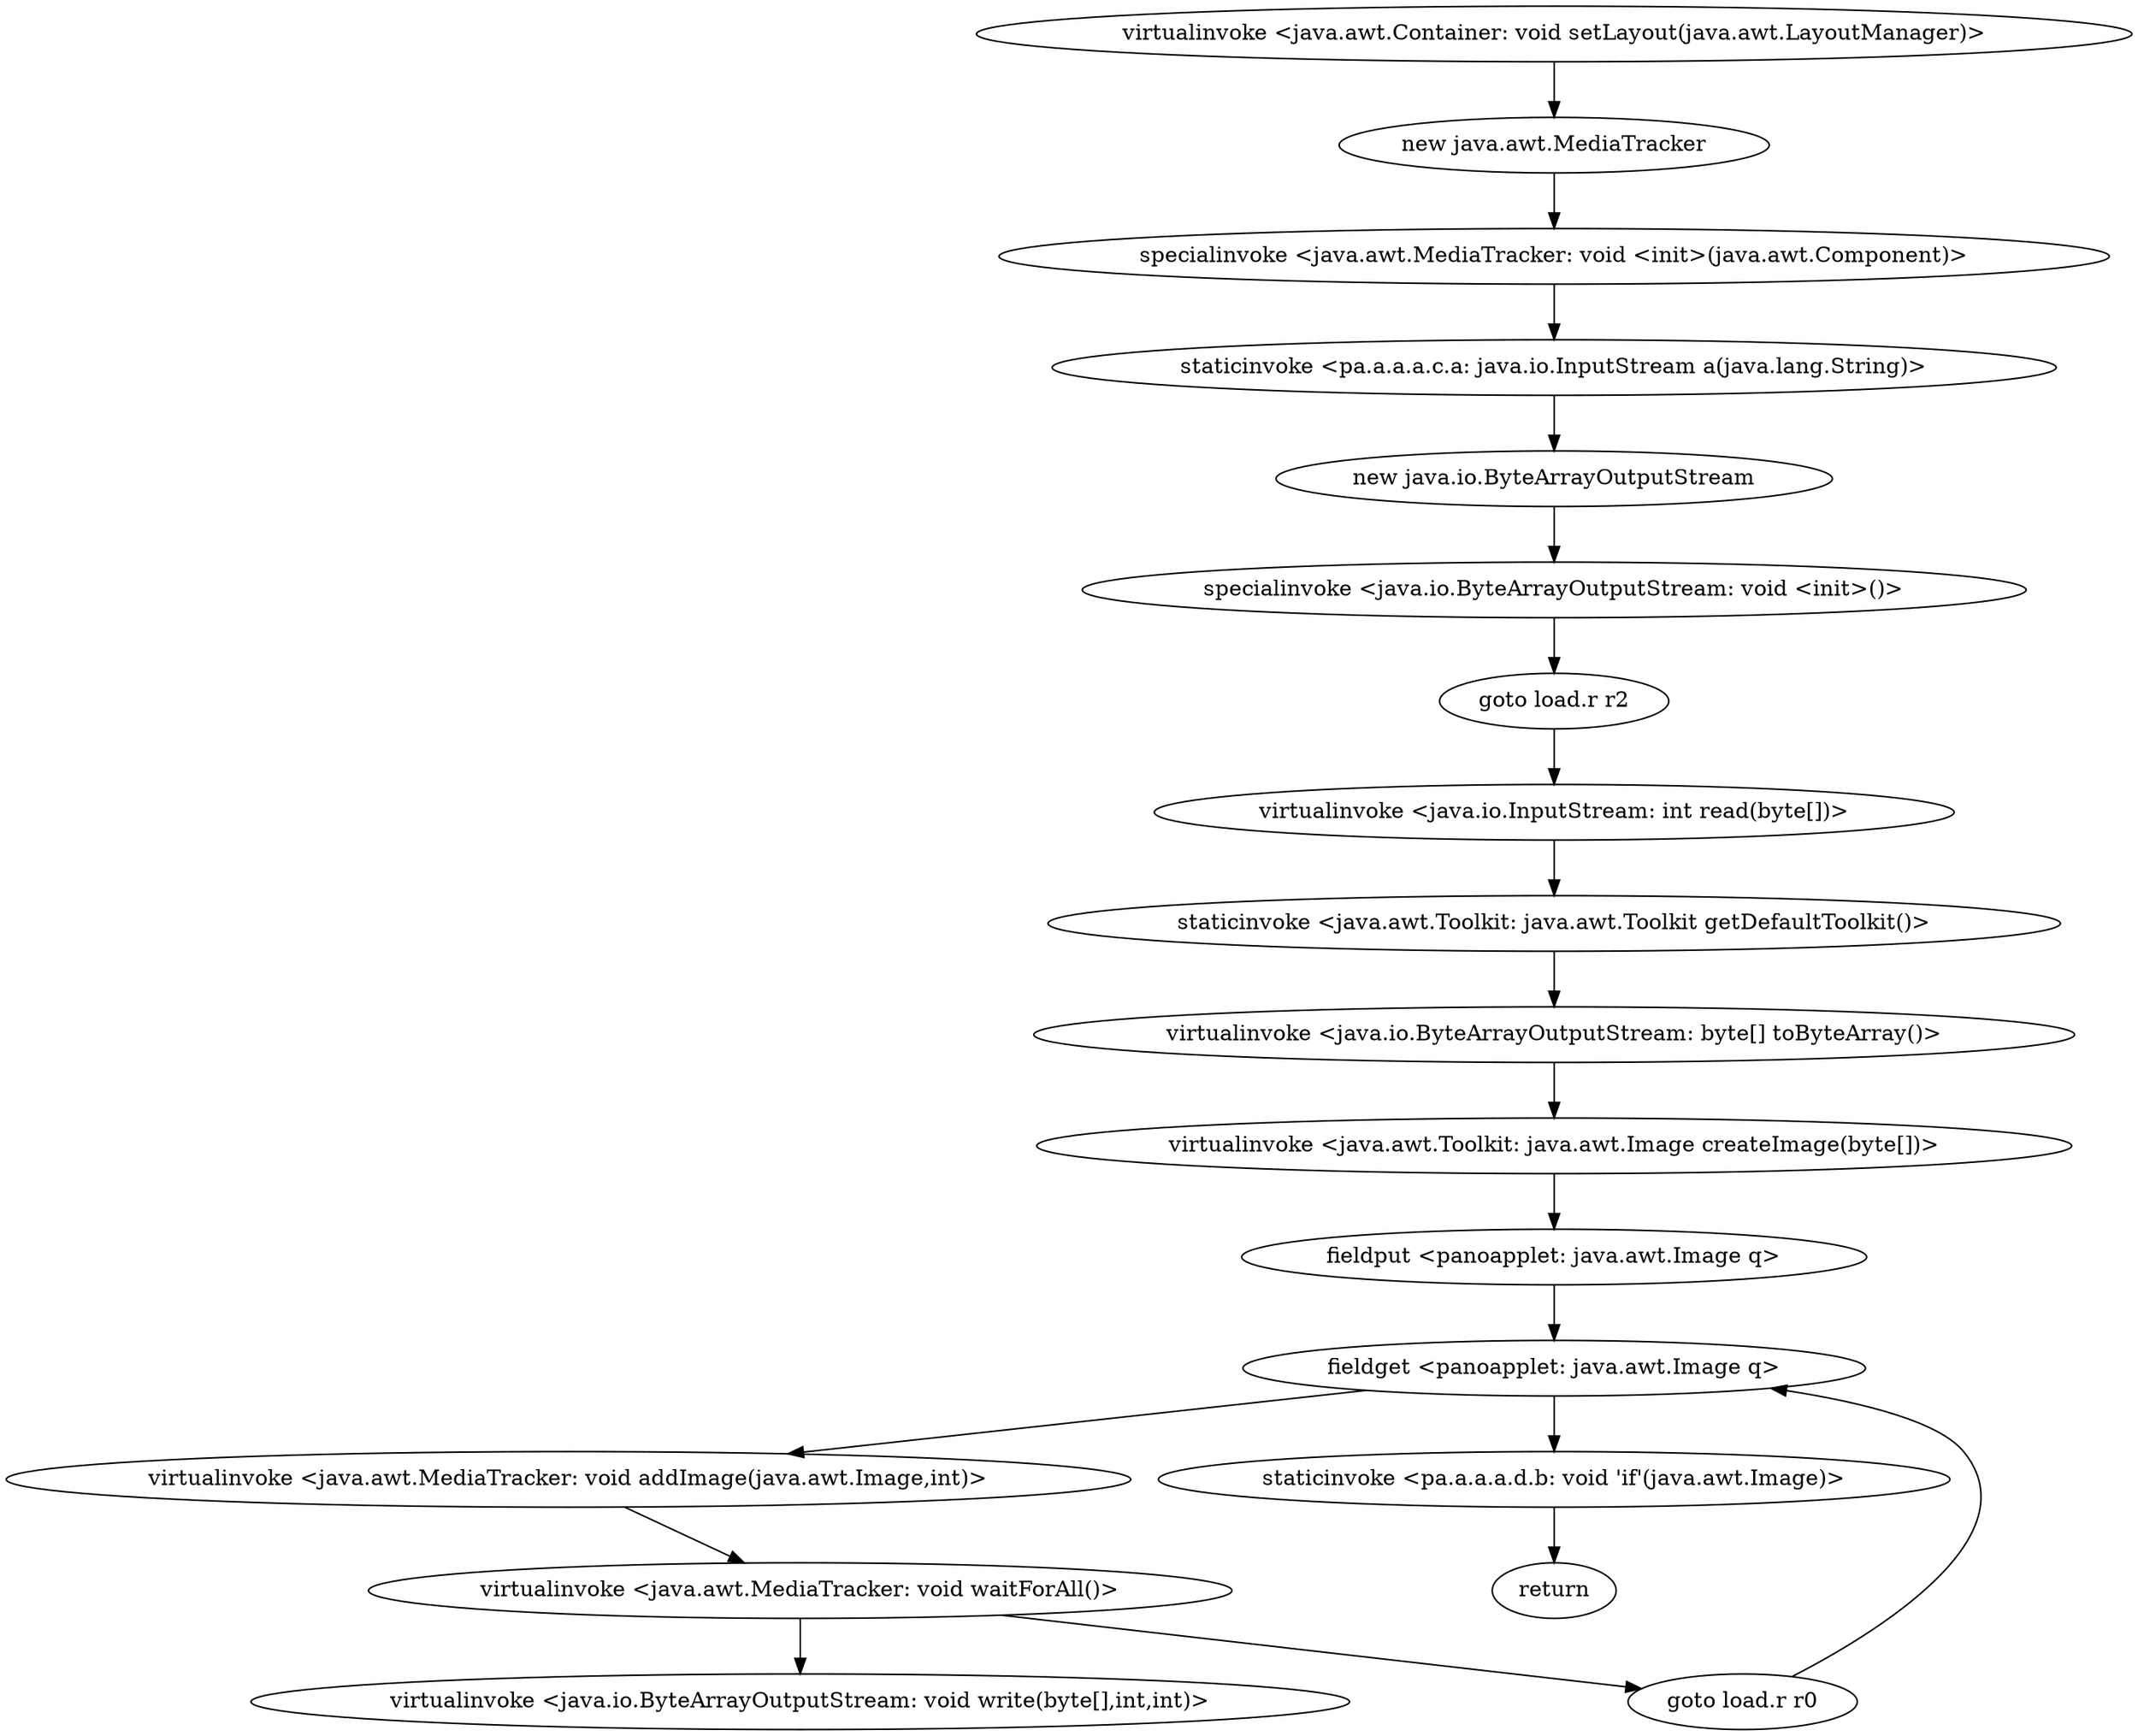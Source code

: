 digraph "" {
"virtualinvoke <java.awt.Container: void setLayout(java.awt.LayoutManager)>";
 "virtualinvoke <java.awt.Container: void setLayout(java.awt.LayoutManager)>"->"new java.awt.MediaTracker";
 "new java.awt.MediaTracker"->"specialinvoke <java.awt.MediaTracker: void <init>(java.awt.Component)>";
 "specialinvoke <java.awt.MediaTracker: void <init>(java.awt.Component)>"->"staticinvoke <pa.a.a.a.c.a: java.io.InputStream a(java.lang.String)>";
 "staticinvoke <pa.a.a.a.c.a: java.io.InputStream a(java.lang.String)>"->"new java.io.ByteArrayOutputStream";
 "new java.io.ByteArrayOutputStream"->"specialinvoke <java.io.ByteArrayOutputStream: void <init>()>";
 "specialinvoke <java.io.ByteArrayOutputStream: void <init>()>"->"goto load.r r2";
 "goto load.r r2"->"virtualinvoke <java.io.InputStream: int read(byte[])>";
 "virtualinvoke <java.io.InputStream: int read(byte[])>"->"staticinvoke <java.awt.Toolkit: java.awt.Toolkit getDefaultToolkit()>";
 "staticinvoke <java.awt.Toolkit: java.awt.Toolkit getDefaultToolkit()>"->"virtualinvoke <java.io.ByteArrayOutputStream: byte[] toByteArray()>";
 "virtualinvoke <java.io.ByteArrayOutputStream: byte[] toByteArray()>"->"virtualinvoke <java.awt.Toolkit: java.awt.Image createImage(byte[])>";
 "virtualinvoke <java.awt.Toolkit: java.awt.Image createImage(byte[])>"->"fieldput <panoapplet: java.awt.Image q>";
 "fieldput <panoapplet: java.awt.Image q>"->"fieldget <panoapplet: java.awt.Image q>";
 "fieldget <panoapplet: java.awt.Image q>"->"virtualinvoke <java.awt.MediaTracker: void addImage(java.awt.Image,int)>";
 "virtualinvoke <java.awt.MediaTracker: void addImage(java.awt.Image,int)>"->"virtualinvoke <java.awt.MediaTracker: void waitForAll()>";
 "virtualinvoke <java.awt.MediaTracker: void waitForAll()>"->"goto load.r r0";
 "goto load.r r0"->"fieldget <panoapplet: java.awt.Image q>";
 "fieldget <panoapplet: java.awt.Image q>"->"staticinvoke <pa.a.a.a.d.b: void 'if'(java.awt.Image)>";
 "staticinvoke <pa.a.a.a.d.b: void 'if'(java.awt.Image)>"->"return";
 "virtualinvoke <java.awt.MediaTracker: void waitForAll()>"->"virtualinvoke <java.io.ByteArrayOutputStream: void write(byte[],int,int)>";
}
